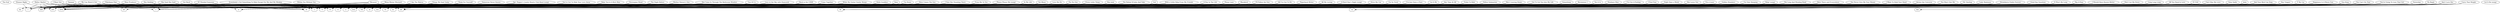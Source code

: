 digraph "S" {
"The End" [category="song" author="Paul McCartney" album="Abbey Road" year=1969]

"Paperback Writer" [category="song" author="Paul McCartney" album="Past Masters Volume 2" year=1966]

"Drive My Car" [category="song" author="Paul McCartney" album="Rubber Soul" year=1965]

"Yes It Is" [category="song" author="John Lennon" album="Past Masters Volume 1" year=1965]

"Yer Blues" [category="song" author="John Lennon" album="White Album Disc 2" year=1968]

"The Night Before" [category="song" author="Paul McCartney" album="Help!" year=1964]

"Love Me Do" [category="song" author="Lennon/McCartney" album="Please Please Me" year=1962]

"I Want To Hold Your Hand" [category="song" author="Lennon/McCartney" album="Past Masters Volume 1" year=1963]

"A Day In The Life" [category="song" author="Lennon/McCartney" album="Sgt. Pepper's Lonely Hearts Club Band" year=1967]

"Baby You're A Rich Man" [category="song" author="Lennon/McCartney" album="Magical Mystery Tour" year=1967]

"Mother Nature's Son" [category="song" author="Paul McCartney" album="White Album Disc 2" year=1968]

"Polythene Pam" [category="song" author="John Lennon" album="Abbey Road" year=1967]

"She Came In Through The Bathroom Window" [category="song" author="Paul McCartney" album="Abbey Road" year=1967]

"For No One" [category="song" author="Paul McCartney" album="Revolver" year=1966]

"I'm Only Sleeping" [category="song" author="John Lennon" album="Revolver" year=1966]

"Girl" [category="song" author="John Lennon" album="Rubber Soul" year=1965]

"We Can Work It Out" [category="song" author="Paul McCartney" album="Past Masters Volume 2" year=1965]

"Something" [category="song" author="George Harrison" album="Abbey Road" year=1969]

"Let It Be (song)" [category="song" author="Paul McCartney" album="Let It Be" year=1970]

"She Said She Said" [category="song" author="John Lennon" album="Revolver" year=1966]

"Strawberry Fields Forever" [category="song" author="John Lennon" album="Magical Mystery Tour" year=1966]

"Lucy in the Sky with Diamonds" [category="song" author="John Lennon" album="Sgt. Pepper's Lonely Hearts Club Band" year=1967]

"I Feel Fine" [category="song" author="John Lennon" album="Past Masters Volume 1" year=1964]

"Revolution 1" [category="song" author="John Lennon" album="White Album Disc 2" year=1968]

"Think For Yourself" [category="song" author="John Lennon" album="Rubber Soul" year=1965]

"Norwegian Wood" [category="song" author="John Lennon" album="Rubber Soul" year=1965]

"I've Just Seen a Face" [category="song" author="Paul McCartney" album="Help!" year=1965]

"Nowhere Man" [category="song" author="John Lennon" album="Rubber Soul" year=1965]

"You Won't See Me" [category="song" author="Paul McCartney" album="Rubber Soul" year=1965]

"Hey Jude" [category="song" author="Paul McCartney" album="Past Masters Volume 2" year=1965]

"She's Leaving Home" [category="song" author="Paul McCartney" album="Sgt. Pepper's Lonely Hearts Club Band" year=1967]

"While My Guitar Gently Weeps" [category="song" author="George Harrison" album="White Album Disc 1" year=1968]

"I Am The Walrus" [category="song" author="John Lennon" album="Magical Mystery Tour" year=1967]

"In My Life" [category="song" author="John Lennon" album="Rubber Soul" year=1965]

"Everybody's Got Something To Hide Except For Me And My Monkey" [category="song" author="John Lennon" album="White Album Disc 2" year=1968]

"Because" [category="song" author="John Lennon" album="Abbey Road" year=1969]

"You've Got To Hide Your Love Away" [category="song" author="John Lennon" album="Help!" year=1965]

"You're Going To Lose That Girl" [category="song" author="John Lennon" album="Help!" year=1965]

"You Never Give Me Your Money" [category="song" author="Paul McCartney" album="Abbey Road" year=1967]

"You Can't Do That" [category="song" author="John Lennon" album="A Hard Day's Night" year=1963]

"Yesterday" [category="song" author="Paul McCartney" album="Help!" year=1965]

"Yellow Submarine" [category="song" author="Paul McCartney" album="Revolver" year=1966]

"Within You Without You" [category="song" author="George Harrison" album="Sgt. Pepper's Lonely Hearts Club Band" year=2012]

"With a Little Help From My Friends" [category="song" author="Paul McCartney" album="Sgt. Pepper's Lonely Hearts Club Band" year=1967]

"Two Of Us" [category="song" author="Paul McCartney" album="Let It Be" year=1969]

"Tomorrow Never Knows" [category="song" author="John Lennon" album="Revolver" year=1966]

"Ticket To Ride" [category="song" author="John Lennon" album="Help!" year=1965]

"Things We Said Today" [category="song" author="Paul McCartney" album="A Hard Day's Night" year=1964]

"The Long And Winding Road" [category="song" author="Paul McCartney" album="Let It Be" year=1969]

"The Ballad Of John And Yoko" [category="song" author="John Lennon" album="Past Masters Volume 2" year=1969]

"Taxman" [category="song" author="George Harrison" album="Revolver" year=1965]

"Sun King" [category="song" author="John Lennon" album="Abbey Road" year=1969]

"She Loves You" [category="song" author="Paul McCartney" album="Past Masters Volume 1" year=1963]

"Sexy Sadie" [category="song" author="John Lennon" album="White Album Disc 2" year=1968]

"Rain" [category="song" author="John Lennon" album="Past Masters Volume 2" year=1966]

"Please Please Me (song)" [category="song" author="Paul McCartney" album="Please Please Me" year=1962]

"Oh! Darling" [category="song" author="Paul McCartney" album="Abbey Road" year=1969]

"No Reply" [category="song" author="John Lennon" album="Beatles For Sale" year=1964]

"Mean Mister Mustard" [category="song" author="John Lennon" album="Abbey Road" year=1969]

"Hello Goodbye" [category="song" author="Paul McCartney" album="Magical Mystery Tour" year=1967]

"Long Long Long" [category="song" author="George Harrison" album="White Album Disc 2" year=1968]

"Lady Madonna" [category="song" author="Paul McCartney" album="Past Masters Volume 2" year=1967]

"Julia" [category="song" author="John Lennon" album="White Album Disc 1" year=1968]

"It Won't Be Long" [category="song" author="John Lennon" album="With The Beatles" year=1963]

"If I Needed Someone" [category="song" author="George Harrison" album="Rubber Soul" year=1965]

"I'm So Tired" [category="song" author="John Lennon" album="White Album Disc 1" year=1967]

"I've Got A Feeling" [category="song" author="John Lennon" album="Let It Be" year=1970]

"I'm Down" [category="song" author="Paul McCartney" album="Past Masters Volume 1" year=1965]

"Helter Skelter" [category="song" author="John Lennon" album="White Album Disc 2" year=1968]

"Golden Slumbers" [category="song" author="Paul McCartney" album="Abbey Road" year=1969]

"Don't Let Me Down" [category="song" author="John Lennon" album="Let It Be" year=1968]

"Dig A Pony" [category="song" author="John Lennon" album="Let It Be" year=1968]

"Dear Prudence" [category="song" author="John Lennon" album="White Album Disc 1" year=1968]

"Come Together" [category="song" author="John Lennon" album="Abbey Road" year=1968]

"Carry That Weight" [category="song" author="Paul McCartney" album="Abbey Road" year=1969]

"Back in the USSR" [category="song" author="Paul McCartney" album="White Album Disc 1" year=1968]

"And I Love Her" [category="song" author="Paul McCartney" album="A Hard Day's Night" year=1964]

"All You Need Is Love" [category="song" author="John Lennon" album="Magical Mystery Tour" year=1967]

"Across the Universe" [category="song" author="John Lennon" album="Let It Be" year=1968]

"If I Fell" [category="song" author="John Lennon" album="A Hard Day's Night" year=1964]

"I Saw Her Standing There" [category="song" author="Paul McCartney" album="Please Please Me" year=1963]

"I Should Have Known Better" [category="song" author="John Lennon" album="A Hard Day's Night" year=1964]

"I Want You" [category="song" author="John Lennon" album="Abbey Road" year=1969]

"I'll Follow the Sun" [category="song" author="Paul McCartney" album="Beatles For Sale" year=1964]

"I'm a Loser" [category="song" author="John Lennon" album="Beatles For Sale" year=1964]

"Hey Bulldog" [category="song" author="John Lennon" album="Yellow Submarine" year=1969]

"Here Comes The Sun" [category="song" author="George Harrison" album="Abbey Road" year=1969]

"Here There and Everywhere" [category="song" author="Paul McCartney" album="Revolver" year=1966]

"Good Day Sunshine" [category="song" author="Paul McCartney" album="Revolver" year=1966]

"Got To Get You Into My Life" [category="song" author="Paul McCartney" album="Revolver" year=1966]

"Get Back" [category="song" author="Paul McCartney" album="Let It Be" year=1969]

"From Me To You" [category="song" author="John Lennon" album="Past Masters Volume 1" year=1963]

"Eight Days a Week" [category="song" author="John Lennon" album="Beatles For Sale" year=1964]

"Help! (song)" [category="song" author="John Lennon" album="Help!" year=1965]

"Eleanor Rigby" [category="song" author="Paul McCartney" album="Revolver" year=1966]

"Can't Buy Me Love" [category="song" author="Paul McCartney" album="A Hard Day's Night" year=1964]

"Blackbird" [category="song" author="Paul McCartney" album="White Album Disc 1" year=1968]

"And Your Bird Can Sing" [category="song" author="John Lennon" album="Revolver" year=1966]

"Any Time At All" [category="song" author="John Lennon" album="A Hard Day's Night" year=1964]

"Every Little Thing" [category="song" author="John Lennon" album="Beatles For Sale" year=1964]

"All My Loving" [category="song" author="Paul McCartney" album="With The Beatles" year=1963]

"Sgt. Pepper's Lonely Hearts Club Band (song)" [category="song" author="Paul McCartney" album="Sgt. Pepper's Lonely Hearts Club Band" year=1967]

"All I've Got To Do" [category="song" author="John Lennon" album="With The Beatles" year=1963]

"Day Tripper" [category="song" author="Lennon/McCartney" album="Past Masters Volume 2" year=1968]

"A Hard Day's Night (song)" [category="song" author="John Lennon" album="A Hard Day's Night" year=1964]

"Penny Lane" [category="song" author="Paul McCartney" album="Magical Mystery Tour" year=1966]

"Happiness Is A Warm Gun" [category="song" author="John Lennon" album="White Album Disc 1" year=1968]
"Paperback Writer" -> "I" [weight=0.796875]
"Paperback Writer" -> "IV" [weight=0.140625]
"Paperback Writer" -> "V" [weight=0.03125]
"Paperback Writer" -> "vi" [weight=0.03125]
"Drive My Car" -> "I" [weight=0.230158730159]
"F My Car" -> "II" [weight=0.0535714285714]
"Drive My Car" -> "IV" [weight=0.331349206349]
"Drive My Car" -> "V" [weight=0.242063492063]
"Drive My Car" -> "vi" [weight=0.142857142857]
"Yes It Is" -> "I" [weight=0.370826010545]
"Yes It Is" -> "II" [weight=0.0210896309315]
"Yes It Is" -> "III" [weight=0.0105448154657]
"Yes It Is" -> "IV" [weight=0.200351493849]
"Yes It Is" -> "V" [weight=0.112478031634]
"Yes It Is" -> "bVII" [weight=0.0421792618629]
"Yes It Is" -> "ii" [weight=0.0632688927944]
"Yes It Is" -> "v" [weight=0.0421792618629]
"Yes It Is" -> "vi" [weight=0.137082601054]
"Yer Blues" -> "I" [weight=0.674446439258]
"Yer Blues" -> "bIII" [weight=0.0718132854578]
"Yer Blues" -> "IV" [weight=0.0359066427289]
"Yer Blues" -> "V" [weight=0.134051466188]
"Yer Blues" -> "ii" [weight=0.0837821663674]
"The Night Before" -> "I" [weight=0.224043715847]
"The Night Before" -> "II" [weight=0.0245901639344]
"The Night Before" -> "bIII" [weight=0.0573770491803]
"The Night Before" -> "IV" [weight=0.234972677596]
"The Night Before" -> "V" [weight=0.153005464481]
"The Night Before" -> "bVII" [weight=0.0874316939891]
"The Night Before" -> "iv" [weight=0.0874316939891]
"The Night Before" -> "v" [weight=0.0218579234973]
"The Night Before" -> "vi" [weight=0.109289617486]
"Love Me Do" -> "I" [weight=0.414944356121]
"Love Me Do" -> "IV" [weight=0.534181240064]
"Love Me Do" -> "V" [weight=0.0508744038156]
"I Want To Hold Your Hand" -> "I" [weight=0.221251819505]
"I Want To Hold Your Hand" -> "III" [weight=0.128093158661]
"I Want To Hold Your Hand" -> "IV" [weight=0.155749636099]
"I Want To Hold Your Hand" -> "V" [weight=0.308588064047]
"I Want To Hold Your Hand" -> "ii" [weight=0.0232896652111]
"I Want To Hold Your Hand" -> "v" [weight=0.0465793304221]
"I Want To Hold Your Hand" -> "vi" [weight=0.116448326055]
"A Day In The Life" -> "I" [weight=0.118476727786]
"A Day In The Life" -> "II" [weight=0.0789844851904]
"A Day In The Life" -> "bIII" [weight=0.0225669957687]
"A Day In The Life" -> "IV" [weight=0.437235543018]
"A Day In The Life" -> "bVI" [weight=0.0267983074753]
"A Day In The Life" -> "VI" [weight=0.0112834978843]
"A Day In The Life" -> "bVII" [weight=0.0902679830748]
"A Day In The Life" -> "iii" [weight=0.0507757404795]
"A Day In The Life" -> "vi" [weight=0.163610719323]
"Baby You're A Rich Man" -> "I" [weight=0.431127012522]
"Baby You're A Rich Man" -> "IV" [weight=0.0214669051878]
"Baby You're A Rich Man" -> "V" [weight=0.533094812165]
"Baby You're A Rich Man" -> "bVII" [weight=0.0143112701252]
"Mother Nature's Son" -> "I" [weight=0.435483870968]
"Mother Nature's Son" -> "IV" [weight=0.209677419355]
"Mother Nature's Son" -> "V" [weight=0.120967741935]
"Mother Nature's Son" -> "i" [weight=0.0483870967742]
"Mother Nature's Son" -> "iv" [weight=0.0241935483871]
"Mother Nature's Son" -> "vi" [weight=0.161290322581]
"Polythene Pam" -> "I" [weight=0.492957746479]
"Polythene Pam" -> "bIII" [weight=0.0516431924883]
"Polythene Pam" -> "IV" [weight=0.159624413146]
"Polythene Pam" -> "V" [weight=0.0516431924883]
"Polythene Pam" -> "bVI" [weight=0.037558685446]
"Polythene Pam" -> "bVII" [weight=0.206572769953]
"She Came In Through The Bathroom Window" -> "I" [weight=0.295302013423]
"She Came In Through The Bathroom Window" -> "bIII" [weight=0.0134228187919]
"She Came In Through The Bathroom Window" -> "IV" [weight=0.342281879195]
"She Came In Through The Bathroom Window" -> "V" [weight=0.120805369128]
"She Came In Through The Bathroom Window" -> "iv" [weight=0.107382550336]
"She Came In Through The Bathroom Window" -> "vi" [weight=0.120805369128]
"For No One" -> "I" [weight=0.301282051282]
"For No One" -> "IV" [weight=0.121794871795]
"For No One" -> "V" [weight=0.0769230769231]
"For No One" -> "bVII" [weight=0.0641025641026]
"For No One" -> "i" [weight=0.307692307692]
"For No One" -> "iii" [weight=0.0641025641026]
"For No One" -> "vi" [weight=0.0641025641026]
"I'm Only Sleeping" -> "I" [weight=0.156666666667]
"I'm Only Sleeping" -> "III" [weight=0.0266666666667]
"I'm Only Sleeping" -> "IV" [weight=0.243333333333]
"I'm Only Sleeping" -> "V" [weight=0.0266666666667]
"I'm Only Sleeping" -> "bVI" [weight=0.0266666666667]
"I'm Only Sleeping" -> "i" [weight=0.0266666666667]
"I'm Only Sleeping" -> "ii" [weight=0.246666666667]
"I'm Only Sleeping" -> "iii" [weight=0.0533333333333]
"I'm Only Sleeping" -> "iv" [weight=0.0266666666667]
"I'm Only Sleeping" -> "vi" [weight=0.16]
"I'm Only Sleeping" -> "bvii" [weight=0.00666666666667]
"Girl" -> "I" [weight=0.0792079207921]
"Girl" -> "bIII" [weight=0.039603960396]
"Girl" -> "V" [weight=0.257425742574]
"Girl" -> "i" [weight=0.316831683168]
"Girl" -> "ii" [weight=0.0792079207921]
"Girl" -> "iii" [weight=0.0792079207921]
"Girl" -> "iv" [weight=0.128712871287]
"Girl" -> "vi" [weight=0.019801980198]
"We Can Work It Out" -> "I" [weight=0.365853658537]
"We Can Work It Out" -> "IV" [weight=0.0650406504065]
"We Can Work It Out" -> "V" [weight=0.138211382114]
"We Can Work It Out" -> "bVI" [weight=0.0650406504065]
"We Can Work It Out" -> "bVII" [weight=0.0650406504065]
"We Can Work It Out" -> "i" [weight=0.30081300813]
"Something" -> "I" [weight=0.291545189504]
"Something" -> "II" [weight=0.104956268222]
"Something" -> "bIII" [weight=0.0583090379009]
"Something" -> "IV" [weight=0.163265306122]
"Something" -> "V" [weight=0.109329446064]
"Something" -> "VI" [weight=0.0932944606414]
"Something" -> "bVII" [weight=0.0233236151603]
"Something" -> "iii" [weight=0.0233236151603]
"Something" -> "vi" [weight=0.132653061224]
"Let It Be" -> "I" [weight=0.371428571429]
"Let It Be" -> "IV" [weight=0.24]
"Let It Be" -> "V" [weight=0.285714285714]
"Let It Be" -> "vi" [weight=0.102857142857]
"She Said She Said" -> "I" [weight=0.453237410072]
"She Said She Said" -> "IV" [weight=0.338129496403]
"She Said She Said" -> "bVII" [weight=0.187050359712]
"She Said She Said" -> "v" [weight=0.0215827338129]
"Strawberry Fields Forever" -> "I" [weight=0.433510638298]
"Strawberry Fields Forever" -> "IV" [weight=0.147606382979]
"Strawberry Fields Forever" -> "V" [weight=0.136968085106]
"Strawberry Fields Forever" -> "VI" [weight=0.110372340426]
"Strawberry Fields Forever" -> "iii" [weight=0.0212765957447]
"Strawberry Fields Forever" -> "v" [weight=0.0864361702128]
"Strawberry Fields Forever" -> "vi" [weight=0.063829787234]
"Lucy in the Sky with Diamonds" -> "I" [weight=0.491228070175]
"Lucy in the Sky with Diamonds" -> "II" [weight=0.0584795321637]
"Lucy in the Sky with Diamonds" -> "IV" [weight=0.122807017544]
"Lucy in the Sky with Diamonds" -> "V" [weight=0.222222222222]
"Lucy in the Sky with Diamonds" -> "bVI" [weight=0.0526315789474]
"Lucy in the Sky with Diamonds" -> "iv" [weight=0.0526315789474]
"I Feel Fine" -> "I" [weight=0.552083333333]
"I Feel Fine" -> "IV" [weight=0.135416666667]
"I Feel Fine" -> "V" [weight=0.260416666667]
"I Feel Fine" -> "iii" [weight=0.0520833333333]
"Revolution 1" -> "I" [weight=0.395222584148]
"Revolution 1" -> "IV" [weight=0.338762214984]
"Revolution 1" -> "V" [weight=0.181324647123]
"Revolution 1" -> "VI" [weight=0.0293159609121]
"Revolution 1" -> "bVII" [weight=0.00325732899023]
"Revolution 1" -> "ii" [weight=0.0521172638437]
"Think For Yourself" -> "I" [weight=0.390410958904]
"Think For Yourself" -> "bIII" [weight=0.0821917808219]
"Think For Yourself" -> "IV" [weight=0.198630136986]
"Think For Yourself" -> "V" [weight=0.0684931506849]
"Think For Yourself" -> "bVI" [weight=0.0547945205479]
"Think For Yourself" -> "ii" [weight=0.123287671233]
"Think For Yourself" -> "v" [weight=0.0821917808219]
"Norwegian Wood" -> "I" [weight=0.545801526718]
"Norwegian Wood" -> "IV" [weight=0.125954198473]
"Norwegian Wood" -> "V" [weight=0.0458015267176]
"Norwegian Wood" -> "bVII" [weight=0.0534351145038]
"Norwegian Wood" -> "i" [weight=0.18320610687]
"Norwegian Wood" -> "ii" [weight=0.0458015267176]
"I've Just Seen a Face" -> "I" [weight=0.308016877637]
"I've Just Seen a Face" -> "IV" [weight=0.329113924051]
"I've Just Seen a Face" -> "V" [weight=0.189873417722]
"I've Just Seen a Face" -> "vi" [weight=0.172995780591]
"Nowhere Man" -> "I" [weight=0.32]
"Nowhere Man" -> "IV" [weight=0.186666666667]
"Nowhere Man" -> "V" [weight=0.106666666667]
"Nowhere Man" -> "ii" [weight=0.173333333333]
"Nowhere Man" -> "iii" [weight=0.12]
"Nowhere Man" -> "iv" [weight=0.0933333333333]
"You Won't See Me" -> "I" [weight=0.52125]
"You Won't See Me" -> "II" [weight=0.175]
"You Won't See Me" -> "IV" [weight=0.18375]
"You Won't See Me" -> "V" [weight=0.02]
"You Won't See Me" -> "ii" [weight=0.02]
"You Won't See Me" -> "iv" [weight=0.06]
"You Won't See Me" -> "vii" [weight=0.02]
"Hey Jude" -> "I" [weight=0.479204339964]
"Hey Jude" -> "IV" [weight=0.195298372514]
"Hey Jude" -> "V" [weight=0.159132007233]
"Hey Jude" -> "bVII" [weight=0.137432188065]
"Hey Jude" -> "ii" [weight=0.0289330922242]
"She's Leaving Home" -> "I" [weight=0.224532224532]
"She's Leaving Home" -> "II" [weight=0.133056133056]
"She's Leaving Home" -> "IV" [weight=0.00831600831601]
"She's Leaving Home" -> "V" [weight=0.343035343035]
"She's Leaving Home" -> "ii" [weight=0.0831600831601]
"She's Leaving Home" -> "v" [weight=0.0665280665281]
"She's Leaving Home" -> "vi" [weight=0.141372141372]
"While My Guitar Gently Weeps" -> "I" [weight=0.053050397878]
"While My Guitar Gently Weeps" -> "bIII" [weight=0.0318302387268]
"While My Guitar Gently Weeps" -> "IV" [weight=0.0424403183024]
"While My Guitar Gently Weeps" -> "V" [weight=0.164456233422]
"While My Guitar Gently Weeps" -> "bVI" [weight=0.0424403183024]
"While My Guitar Gently Weeps" -> "bVII" [weight=0.0755968169761]
"While My Guitar Gently Weeps" -> "i" [weight=0.377984084881]
"While My Guitar Gently Weeps" -> "ii" [weight=0.0848806366047]
"While My Guitar Gently Weeps" -> "iii" [weight=0.0848806366048]
"While My Guitar Gently Weeps" -> "vi" [weight=0.0424403183024]
"I Am The Walrus" -> "I" [weight=0.250909090909]
"I Am The Walrus" -> "II" [weight=0.156363636364]
"I Am The Walrus" -> "bIII" [weight=0.12]
"I Am The Walrus" -> "IV" [weight=0.22]
"I Am The Walrus" -> "V" [weight=0.123636363636]
"I Am The Walrus" -> "bVI" [weight=0.0818181818182]
"I Am The Walrus" -> "bVII" [weight=0.0472727272727]
"In My Life" -> "I" [weight=0.390057361377]
"In My Life" -> "II" [weight=0.0516252390057]
"In My Life" -> "IV" [weight=0.0975143403442]
"In My Life" -> "V" [weight=0.154875717017]
"In My Life" -> "bVII" [weight=0.0458891013384]
"In My Life" -> "iv" [weight=0.122370936902]
"In My Life" -> "vi" [weight=0.137667304015]
"Everybody's Got Something To Hide Except For Me And My Monkey" -> "I" [weight=0.547038327526]
"Everybody's Got Something To Hide Except For Me And My Monkey" -> "bIII" [weight=0.0156794425087]
"Everybody's Got Something To Hide Except For Me And My Monkey" -> "IV" [weight=0.200348432056]
"Everybody's Got Something To Hide Except For Me And My Monkey" -> "V" [weight=0.0836236933798]
"Everybody's Got Something To Hide Except For Me And My Monkey" -> "bVII" [weight=0.15331010453]
"Because" -> "bII" [weight=0.0822622107969]
"Because" -> "IV" [weight=0.0565552699229]
"Because" -> "V" [weight=0.131105398458]
"Because" -> "bVI" [weight=0.254498714653]
"Because" -> "i" [weight=0.300771208226]
"Because" -> "bii" [weight=0.0925449871465]
"Because" -> "ii" [weight=0.0822622107969]
"You've Got To Hide Your Love Away" -> "I" [weight=0.210772833724]
"You've Got To Hide Your Love Away" -> "IV" [weight=0.311475409836]
"You've Got To Hide Your Love Away" -> "V" [weight=0.32318501171]
"You've Got To Hide Your Love Away" -> "bVII" [weight=0.154566744731]
"You're Going To Lose That Girl" -> "I" [weight=0.267135325132]
"You're Going To Lose That Girl" -> "III" [weight=0.0105448154657]
"You're Going To Lose That Girl" -> "IV" [weight=0.0632688927944]
"You're Going To Lose That Girl" -> "V" [weight=0.214411247803]
"You're Going To Lose That Girl" -> "bVII" [weight=0.0351493848858]
"You're Going To Lose That Girl" -> "ii" [weight=0.168717047452]
"You're Going To Lose That Girl" -> "iii" [weight=0.115992970123]
"You're Going To Lose That Girl" -> "vi" [weight=0.0966608084359]
"You're Going To Lose That Girl" -> "vii" [weight=0.0281195079086]
"You Never Give Me Your Money" -> "I" [weight=0.312012480499]
"You Never Give Me Your Money" -> "II" [weight=0.02496099844]
"You Never Give Me Your Money" -> "bIII" [weight=0.0187207488299]
"You Never Give Me Your Money" -> "III" [weight=0.0468018720749]
"You Never Give Me Your Money" -> "IV" [weight=0.110764430577]
"You Never Give Me Your Money" -> "bV" [weight=0.00936037441495]
"You Never Give Me Your Money" -> "V" [weight=0.11232449298]
"You Never Give Me Your Money" -> "bVI" [weight=0.0015600624025]
"You Never Give Me Your Money" -> "VI" [weight=0.157566302652]
"You Never Give Me Your Money" -> "bVII" [weight=0.0748829953198]
"You Never Give Me Your Money" -> "VII" [weight=0.01872074883]
"You Never Give Me Your Money" -> "ii" [weight=0.0249609984399]
"You Never Give Me Your Money" -> "vi" [weight=0.0748829953198]
"You Never Give Me Your Money" -> "vii" [weight=0.01248049922]
"You Can't Do That" -> "I" [weight=0.511904761905]
"You Can't Do That" -> "III" [weight=0.0595238095238]
"You Can't Do That" -> "IV" [weight=0.172619047619]
"You Can't Do That" -> "V" [weight=0.113095238095]
"You Can't Do That" -> "ii" [weight=0.0386904761905]
"You Can't Do That" -> "iii" [weight=0.0119047619048]
"You Can't Do That" -> "vi" [weight=0.0922619047619]
"Yesterday" -> "I" [weight=0.365482233503]
"Yesterday" -> "II" [weight=0.0609137055838]
"Yesterday" -> "III" [weight=0.121827411168]
"Yesterday" -> "IV" [weight=0.126903553299]
"Yesterday" -> "V" [weight=0.10152284264]
"Yesterday" -> "ii" [weight=0.0406091370558]
"Yesterday" -> "vi" [weight=0.142131979695]
"Yesterday" -> "vii" [weight=0.0406091370558]
"Yellow Submarine" -> "I" [weight=0.3]
"Yellow Submarine" -> "IV" [weight=0.1]
"Yellow Submarine" -> "V" [weight=0.3875]
"Yellow Submarine" -> "ii" [weight=0.2125]
"Within You Without You" -> "IV" [weight=1.0]
"With a Little Help From My Friends" -> "I" [weight=0.365155131265]
"With a Little Help From My Friends" -> "II" [weight=0.0429594272076]
"With a Little Help From My Friends" -> "IV" [weight=0.114558472554]
"With a Little Help From My Friends" -> "V" [weight=0.114558472554]
"With a Little Help From My Friends" -> "bVI" [weight=0.0381861575179]
"With a Little Help From My Friends" -> "bVII" [weight=0.114558472554]
"With a Little Help From My Friends" -> "ii" [weight=0.17183770883]
"With a Little Help From My Friends" -> "vi" [weight=0.0381861575179]
"Two Of Us" -> "I" [weight=0.604060913706]
"Two Of Us" -> "bIII" [weight=0.0203045685279]
"Two Of Us" -> "IV" [weight=0.0406091370558]
"Two Of Us" -> "V" [weight=0.131979695431]
"Two Of Us" -> "i" [weight=0.0203045685279]
"Two Of Us" -> "ii" [weight=0.121827411168]
"Two Of Us" -> "iii" [weight=0.0406091370558]
"Two Of Us" -> "v" [weight=0.0203045685279]
"Tomorrow Never Knows" -> "I" [weight=0.703264094956]
"Tomorrow Never Knows" -> "v" [weight=0.296735905044]
"Ticket To Ride" -> "I" [weight=0.605734767025]
"Ticket To Ride" -> "IV" [weight=0.182795698925]
"Ticket To Ride" -> "V" [weight=0.154121863799]
"Ticket To Ride" -> "ii" [weight=0.0573476702509]
"Things We Said Today" -> "I" [weight=0.0473372781065]
"Things We Said Today" -> "bII" [weight=0.0473372781065]
"Things We Said Today" -> "II" [weight=0.0473372781065]
"Things We Said Today" -> "bIII" [weight=0.094674556213]
"Things We Said Today" -> "IV" [weight=0.0473372781065]
"Things We Said Today" -> "V" [weight=0.0473372781065]
"Things We Said Today" -> "bVI" [weight=0.0473372781065]
"Things We Said Today" -> "i" [weight=0.479289940828]
"Things We Said Today" -> "v" [weight=0.14201183432]
"The Long And Winding Road" -> "I" [weight=0.188764044944]
"The Long And Winding Road" -> "IV" [weight=0.325842696629]
"The Long And Winding Road" -> "V" [weight=0.0808988764045]
"The Long And Winding Road" -> "bVII" [weight=0.0719101123596]
"The Long And Winding Road" -> "ii" [weight=0.0808988764045]
"The Long And Winding Road" -> "iii" [weight=0.0359550561798]
"The Long And Winding Road" -> "vi" [weight=0.215730337079]
"The Ballad Of John And Yoko" -> "I" [weight=0.659453302961]
"The Ballad Of John And Yoko" -> "IV" [weight=0.186788154897]
"The Ballad Of John And Yoko" -> "V" [weight=0.153758542141]
"Taxman" -> "I" [weight=0.682926829268]
"Taxman" -> "bIII" [weight=0.0229555236729]
"Taxman" -> "IV" [weight=0.0573888091822]
"Taxman" -> "bVII" [weight=0.236728837877]
"Sun King" -> "I" [weight=0.162601626016]
"Sun King" -> "II" [weight=0.0650406504066]
"Sun King" -> "III" [weight=0.154471544716]
"Sun King" -> "IV" [weight=0.162601626016]
"Sun King" -> "VI" [weight=0.0650406504066]
"Sun King" -> "ii" [weight=0.195121951218]
"Sun King" -> "iii" [weight=0.0975609756099]
"Sun King" -> "v" [weight=0.0975609756099]
"She Loves You" -> "I" [weight=0.239669421488]
"She Loves You" -> "II" [weight=0.0330578512397]
"She Loves You" -> "IV" [weight=0.0264462809917]
"She Loves You" -> "V" [weight=0.219834710744]
"She Loves You" -> "iii" [weight=0.0793388429752]
"She Loves You" -> "iv" [weight=0.115702479339]
"She Loves You" -> "vi" [weight=0.285950413223]
"Sexy Sadie" -> "I" [weight=0.223684210526]
"Sexy Sadie" -> "bII" [weight=0.0175438596491]
"Sexy Sadie" -> "II" [weight=0.0175438596491]
"Sexy Sadie" -> "IV" [weight=0.149122807018]
"Sexy Sadie" -> "V" [weight=0.179824561404]
"Sexy Sadie" -> "bVII" [weight=0.0614035087719]
"Sexy Sadie" -> "VII" [weight=0.175438596491]
"Sexy Sadie" -> "ii" [weight=0.0350877192982]
"Sexy Sadie" -> "iii" [weight=0.140350877193]
"Rain" -> "I" [weight=0.708154506438]
"Rain" -> "IV" [weight=0.223175965665]
"Rain" -> "V" [weight=0.068669527897]
"Please Please Me (song)" -> "I" [weight=0.527927927928]
"Please Please Me (song)" -> "bIII" [weight=0.0288288288288]
"Please Please Me (song)" -> "IV" [weight=0.228828828829]
"Please Please Me (song)" -> "V" [weight=0.10990990991]
"Please Please Me (song)" -> "bVI" [weight=0.00720720720721]
"Please Please Me (song)" -> "ii" [weight=0.0486486486486]
"Please Please Me (song)" -> "vi" [weight=0.0486486486486]
"Oh! Darling" -> "I" [weight=0.342767295597]
"Oh! Darling" -> "II" [weight=0.0786163522013]
"Oh! Darling" -> "IV" [weight=0.194968553459]
"Oh! Darling" -> "V" [weight=0.168238993711]
"Oh! Darling" -> "bVI" [weight=0.0408805031447]
"Oh! Darling" -> "ii" [weight=0.0801886792453]
"Oh! Darling" -> "bvi" [weight=0.0188679245283]
"Oh! Darling" -> "vi" [weight=0.0754716981132]
"No Reply" -> "I" [weight=0.35838150289]
"No Reply" -> "III" [weight=0.0231213872832]
"No Reply" -> "IV" [weight=0.182080924855]
"No Reply" -> "V" [weight=0.130057803468]
"No Reply" -> "VI" [weight=0.0520231213873]
"No Reply" -> "ii" [weight=0.0823699421965]
"No Reply" -> "iii" [weight=0.125722543353]
"No Reply" -> "vi" [weight=0.0462427745665]
"Mean Mister Mustard" -> "I" [weight=0.367924528302]
"Mean Mister Mustard" -> "V" [weight=0.415094339623]
"Mean Mister Mustard" -> "bVI" [weight=0.0660377358491]
"Mean Mister Mustard" -> "bVII" [weight=0.150943396226]
"Hello Goodbye" -> "I" [weight=0.364306784661]
"Hello Goodbye" -> "IV" [weight=0.12389380531]
"Hello Goodbye" -> "V" [weight=0.193215339233]
"Hello Goodbye" -> "bVI" [weight=0.0781710914454]
"Hello Goodbye" -> "vi" [weight=0.240412979351]
"Long Long Long" -> "I" [weight=0.322899505766]
"Long Long Long" -> "IV" [weight=0.0601317957166]
"Long Long Long" -> "V" [weight=0.306425041186]
"Long Long Long" -> "ii" [weight=0.280889621087]
"Long Long Long" -> "iii" [weight=0.0296540362438]
"Lady Madonna" -> "I" [weight=0.352112676056]
"Lady Madonna" -> "III" [weight=0.056338028169]
"Lady Madonna" -> "IV" [weight=0.211267605634]
"Lady Madonna" -> "V" [weight=0.112676056338]
"Lady Madonna" -> "bVI" [weight=0.0352112676056]
"Lady Madonna" -> "bVII" [weight=0.0352112676056]
"Lady Madonna" -> "ii" [weight=0.112676056338]
"Lady Madonna" -> "vi" [weight=0.056338028169]
"Lady Madonna" -> "vii" [weight=0.0281690140845]
"Julia" -> "I" [weight=0.264631043257]
"Julia" -> "IV" [weight=0.0508905852417]
"Julia" -> "V" [weight=0.0916030534351]
"Julia" -> "VI" [weight=0.101781170483]
"Julia" -> "iii" [weight=0.152671755725]
"Julia" -> "v" [weight=0.101781170483]
"Julia" -> "vi" [weight=0.216284987277]
"Julia" -> "vii" [weight=0.0203562340967]
"It Won't Be Long" -> "I" [weight=0.37012987013]
"It Won't Be Long" -> "bII" [weight=0.00324675324675]
"It Won't Be Long" -> "II" [weight=0.0422077922079]
"It Won't Be Long" -> "bIII" [weight=0.00324675324675]
"It Won't Be Long" -> "IV" [weight=0.0616883116883]
"It Won't Be Long" -> "V" [weight=0.0616883116883]
"It Won't Be Long" -> "bVI" [weight=0.0779220779221]
"It Won't Be Long" -> "VI" [weight=0.025974025974]
"It Won't Be Long" -> "VII" [weight=0.0324675324675]
"It Won't Be Long" -> "bv" [weight=0.0194805194805]
"It Won't Be Long" -> "v" [weight=0.0292207792208]
"It Won't Be Long" -> "vi" [weight=0.272727272727]
"If I Needed Someone" -> "I" [weight=0.496350364964]
"If I Needed Someone" -> "IV" [weight=0.029197080292]
"If I Needed Someone" -> "V" [weight=0.138686131387]
"If I Needed Someone" -> "i" [weight=0.0583941605839]
"If I Needed Someone" -> "iv" [weight=0.0583941605839]
"If I Needed Someone" -> "v" [weight=0.21897810219]
"I'm So Tired" -> "I" [weight=0.243654822335]
"I'm So Tired" -> "IV" [weight=0.203045685279]
"I'm So Tired" -> "V" [weight=0.228426395939]
"I'm So Tired" -> "VII" [weight=0.0761421319797]
"I'm So Tired" -> "iv" [weight=0.126903553299]
"I'm So Tired" -> "vi" [weight=0.121827411168]
"I've Got A Feeling" -> "I" [weight=0.426850258176]
"I've Got A Feeling" -> "IV" [weight=0.469879518072]
"I've Got A Feeling" -> "V" [weight=0.0240963855421]
"I've Got A Feeling" -> "VI" [weight=0.013769363167]
"I've Got A Feeling" -> "bVII" [weight=0.0516351118762]
"I've Got A Feeling" -> "VII" [weight=0.013769363167]
"I'm Down" -> "I" [weight=0.557553956835]
"I'm Down" -> "IV" [weight=0.388489208633]
"I'm Down" -> "V" [weight=0.0539568345324]
"Helter Skelter" -> "I" [weight=0.485148514851]
"Helter Skelter" -> "bIII" [weight=0.0940594059406]
"Helter Skelter" -> "IV" [weight=0.19801980198]
"Helter Skelter" -> "bVI" [weight=0.039603960396]
"Helter Skelter" -> "i" [weight=0.183168316832]
"Golden Slumbers" -> "I" [weight=0.277372262774]
"Golden Slumbers" -> "IV" [weight=0.0583941605839]
"Golden Slumbers" -> "V" [weight=0.237226277372]
"Golden Slumbers" -> "ii" [weight=0.116788321168]
"Golden Slumbers" -> "vi" [weight=0.310218978102]
"Don't Let Me Down" -> "I" [weight=0.467625899281]
"Don't Let Me Down" -> "V" [weight=0.0791366906474]
"Don't Let Me Down" -> "ii" [weight=0.453237410072]
"Dig A Pony" -> "I" [weight=0.0609137055838]
"Dig A Pony" -> "II" [weight=0.0913705583757]
"Dig A Pony" -> "IV" [weight=0.205583756345]
"Dig A Pony" -> "V" [weight=0.421319796954]
"Dig A Pony" -> "iii" [weight=0.11421319797]
"Dig A Pony" -> "vi" [weight=0.106598984772]
"Dear Prudence" -> "I" [weight=0.805907172996]
"Dear Prudence" -> "bIII" [weight=0.0056258790436]
"Dear Prudence" -> "IV" [weight=0.0759493670886]
"Dear Prudence" -> "bV" [weight=0.0056258790436]
"Dear Prudence" -> "V" [weight=0.028129395218]
"Dear Prudence" -> "bVII" [weight=0.0787623066104]
"Come Together" -> "IV" [weight=0.215384615385]
"Come Together" -> "V" [weight=0.123076923077]
"Come Together" -> "i" [weight=0.584615384615]
"Come Together" -> "vi" [weight=0.0769230769231]
"Carry That Weight" -> "I" [weight=0.336569579288]
"Carry That Weight" -> "III" [weight=0.0291262135922]
"Carry That Weight" -> "IV" [weight=0.0517799352751]
"Carry That Weight" -> "V" [weight=0.323624595469]
"Carry That Weight" -> "VI" [weight=0.0776699029126]
"Carry That Weight" -> "ii" [weight=0.0517799352751]
"Carry That Weight" -> "vi" [weight=0.10355987055]
"Carry That Weight" -> "vii" [weight=0.0258899676375]
"Back in the USSR" -> "I" [weight=0.332882273342]
"Back in the USSR" -> "II" [weight=0.0405953991881]
"Back in the USSR" -> "bIII" [weight=0.146143437077]
"Back in the USSR" -> "IV" [weight=0.377537212449]
"Back in the USSR" -> "V" [weight=0.0811907983762]
"Back in the USSR" -> "i" [weight=0.0108254397835]
"Back in the USSR" -> "vi" [weight=0.0108254397835]
"And I Love Her" -> "I" [weight=0.109442060086]
"And I Love Her" -> "bII" [weight=0.0472103004292]
"And I Love Her" -> "IV" [weight=0.068669527897]
"And I Love Her" -> "V" [weight=0.145922746781]
"And I Love Her" -> "ii" [weight=0.24678111588]
"And I Love Her" -> "biii" [weight=0.0815450643777]
"And I Love Her" -> "iii" [weight=0.0429184549356]
"And I Love Her" -> "vi" [weight=0.257510729614]
"All You Need Is Love" -> "I" [weight=0.252559726963]
"All You Need Is Love" -> "II" [weight=0.0546075085325]
"All You Need Is Love" -> "III" [weight=0.0273037542663]
"All You Need Is Love" -> "IV" [weight=0.0341296928326]
"All You Need Is Love" -> "V" [weight=0.474402730375]
"All You Need Is Love" -> "vi" [weight=0.156996587031]
"Across the Universe" -> "I" [weight=0.3515625]
"Across the Universe" -> "IV" [weight=0.09375]
"Across the Universe" -> "V" [weight=0.3046875]
"Across the Universe" -> "ii" [weight=0.0781249999999]
"Across the Universe" -> "iii" [weight=0.09375]
"Across the Universe" -> "iv" [weight=0.03125]
"Across the Universe" -> "vi" [weight=0.046875]
"If I Fell" -> "I" [weight=0.282094594595]
"If I Fell" -> "bII" [weight=0.0287162162162]
"If I Fell" -> "IV" [weight=0.0337837837838]
"If I Fell" -> "V" [weight=0.182432432432]
"If I Fell" -> "ii" [weight=0.222972972973]
"If I Fell" -> "iii" [weight=0.135135135135]
"If I Fell" -> "iv" [weight=0.0945945945946]
"If I Fell" -> "vi" [weight=0.0202702702703]
"I Saw Her Standing There" -> "I" [weight=0.585760517799]
"I Saw Her Standing There" -> "IV" [weight=0.245954692557]
"I Saw Her Standing There" -> "V" [weight=0.168284789644]
"I Should Have Known Better" -> "I" [weight=0.402560455192]
"I Should Have Known Better" -> "III" [weight=0.0455192034139]
"I Should Have Known Better" -> "IV" [weight=0.153627311522]
"I Should Have Known Better" -> "V" [weight=0.267425320057]
"I Should Have Known Better" -> "vi" [weight=0.130867709815]
"I Want You" -> "II" [weight=0.212435233161]
"I Want You" -> "bIII" [weight=0.0103626943005]
"I Want You" -> "IV" [weight=0.0103626943005]
"I Want You" -> "V" [weight=0.0777202072539]
"I Want You" -> "bVI" [weight=0.098445595855]
"I Want You" -> "bVII" [weight=0.0103626943005]
"I Want You" -> "i" [weight=0.165803108808]
"I Want You" -> "v" [weight=0.414507772021]
"I'll Follow the Sun" -> "I" [weight=0.46017699115]
"I'll Follow the Sun" -> "II" [weight=0.12389380531]
"I'll Follow the Sun" -> "IV" [weight=0.0973451327434]
"I'll Follow the Sun" -> "V" [weight=0.106194690265]
"I'll Follow the Sun" -> "ii" [weight=0.115044247788]
"I'll Follow the Sun" -> "iv" [weight=0.0973451327434]
"I'm a Loser" -> "I" [weight=0.273858921162]
"I'm a Loser" -> "V" [weight=0.325726141079]
"I'm a Loser" -> "bVII" [weight=0.132780082988]
"I'm a Loser" -> "ii" [weight=0.199170124481]
"I'm a Loser" -> "vi" [weight=0.0684647302905]
"Hey Bulldog" -> "I" [weight=0.436363636364]
"Hey Bulldog" -> "IV" [weight=0.0623376623377]
"Hey Bulldog" -> "bVII" [weight=0.0623376623377]
"Hey Bulldog" -> "v" [weight=0.438961038961]
"Here Comes The Sun" -> "I" [weight=0.438964241677]
"Here Comes The Sun" -> "II" [weight=0.0863131935882]
"Here Comes The Sun" -> "bIII" [weight=0.0258939580764]
"Here Comes The Sun" -> "IV" [weight=0.187422934649]
"Here Comes The Sun" -> "V" [weight=0.220715166461]
"Here Comes The Sun" -> "bVII" [weight=0.0184956843403]
"Here Comes The Sun" -> "ii" [weight=0.0221948212084]
"Here There and Everywhere" -> "I" [weight=0.0952380952381]
"Here There and Everywhere" -> "bIII" [weight=0.034632034632]
"Here There and Everywhere" -> "III" [weight=0.0865800865801]
"Here There and Everywhere" -> "IV" [weight=0.0865800865801]
"Here There and Everywhere" -> "V" [weight=0.0822510822511]
"Here There and Everywhere" -> "i" [weight=0.0606060606061]
"Here There and Everywhere" -> "ii" [weight=0.320346320346]
"Here There and Everywhere" -> "iii" [weight=0.0952380952381]
"Here There and Everywhere" -> "iv" [weight=0.034632034632]
"Here There and Everywhere" -> "vi" [weight=0.034632034632]
"Here There and Everywhere" -> "vii" [weight=0.0692640692641]
"Good Day Sunshine" -> "I" [weight=0.143418467584]
"Good Day Sunshine" -> "II" [weight=0.196463654224]
"Good Day Sunshine" -> "IV" [weight=0.0157170923379]
"Good Day Sunshine" -> "V" [weight=0.384086444008]
"Good Day Sunshine" -> "VI" [weight=0.260314341847]
"Got To Get You Into My Life" -> "I" [weight=0.428070175438]
"Got To Get You Into My Life" -> "IV" [weight=0.168421052632]
"Got To Get You Into My Life" -> "V" [weight=0.021052631579]
"Got To Get You Into My Life" -> "bVII" [weight=0.187719298246]
"Got To Get You Into My Life" -> "ii" [weight=0.021052631579]
"Got To Get You Into My Life" -> "iii" [weight=0.173684210527]
"Get Back" -> "I" [weight=0.667605633803]
"Get Back" -> "IV" [weight=0.267605633803]
"Get Back" -> "bVII" [weight=0.0647887323944]
"From Me To You" -> "I" [weight=0.308300395257]
"From Me To You" -> "II" [weight=0.0671936758893]
"From Me To You" -> "IV" [weight=0.150197628458]
"From Me To You" -> "V" [weight=0.173913043478]
"From Me To You" -> "bVI" [weight=0.0197628458498]
"From Me To You" -> "v" [weight=0.0316205533597]
"From Me To You" -> "vi" [weight=0.249011857708]
"Eight Days a Week" -> "I" [weight=0.315217391304]
"Eight Days a Week" -> "II" [weight=0.247282608696]
"Eight Days a Week" -> "IV" [weight=0.239130434783]
"Eight Days a Week" -> "V" [weight=0.0679347826087]
"Eight Days a Week" -> "vi" [weight=0.130434782609]
"Help! (song)" -> "I" [weight=0.3]
"Help! (song)" -> "IV" [weight=0.0272727272727]
"Help! (song)" -> "V" [weight=0.140909090909]
"Help! (song)" -> "bVII" [weight=0.154545454545]
"Help! (song)" -> "ii" [weight=0.140909090909]
"Help! (song)" -> "iii" [weight=0.109090909091]
"Help! (song)" -> "vi" [weight=0.127272727273]
"Eleanor Rigby" -> "bVI" [weight=0.239436619718]
"Eleanor Rigby" -> "i" [weight=0.760563380282]
"Can't Buy Me Love" -> "I" [weight=0.431034482759]
"Can't Buy Me Love" -> "IV" [weight=0.201149425287]
"Can't Buy Me Love" -> "V" [weight=0.0977011494253]
"Can't Buy Me Love" -> "ii" [weight=0.0459770114943]
"Can't Buy Me Love" -> "iii" [weight=0.0919540229885]
"Can't Buy Me Love" -> "vi" [weight=0.132183908046]
"Blackbird" -> "I" [weight=0.354312354312]
"Blackbird" -> "II" [weight=0.146853146853]
"Blackbird" -> "bIII" [weight=0.037296037296]
"Blackbird" -> "III" [weight=0.018648018648]
"Blackbird" -> "IV" [weight=0.121212121212]
"Blackbird" -> "V" [weight=0.13986013986]
"Blackbird" -> "bVII" [weight=0.037296037296]
"Blackbird" -> "ii" [weight=0.032634032634]
"Blackbird" -> "iv" [weight=0.037296037296]
"Blackbird" -> "vi" [weight=0.0745920745921]
"And Your Bird Can Sing" -> "I" [weight=0.597602739726]
"And Your Bird Can Sing" -> "IV" [weight=0.107876712329]
"And Your Bird Can Sing" -> "V" [weight=0.027397260274]
"And Your Bird Can Sing" -> "VI" [weight=0.0273972602739]
"And Your Bird Can Sing" -> "ii" [weight=0.157534246575]
"And Your Bird Can Sing" -> "iii" [weight=0.0821917808219]
"Any Time At All" -> "I" [weight=0.378737541528]
"Any Time At All" -> "IV" [weight=0.0747508305648]
"Any Time At All" -> "V" [weight=0.225913621262]
"Any Time At All" -> "iii" [weight=0.0531561461794]
"Any Time At All" -> "iv" [weight=0.0531561461794]
"Any Time At All" -> "vi" [weight=0.214285714286]
"Every Little Thing" -> "I" [weight=0.456928838951]
"Every Little Thing" -> "IV" [weight=0.0973782771535]
"Every Little Thing" -> "V" [weight=0.172284644195]
"Every Little Thing" -> "bVII" [weight=0.198501872659]
"Every Little Thing" -> "ii" [weight=0.0749063670415]
"All My Loving" -> "I" [weight=0.349500713267]
"All My Loving" -> "IV" [weight=0.0912981455064]
"All My Loving" -> "V" [weight=0.182596291013]
"All My Loving" -> "bVII" [weight=0.0342368045649]
"All My Loving" -> "ii" [weight=0.114122681883]
"All My Loving" -> "vi" [weight=0.228245363766]
"Sgt. Pepper's Lonely Hearts Club Band (song)" -> "I" [weight=0.321100917431]
"Sgt. Pepper's Lonely Hearts Club Band (song)" -> "II" [weight=0.162079510703]
"Sgt. Pepper's Lonely Hearts Club Band (song)" -> "bIII" [weight=0.0244648318043]
"Sgt. Pepper's Lonely Hearts Club Band (song)" -> "IV" [weight=0.336391437309]
"Sgt. Pepper's Lonely Hearts Club Band (song)" -> "V" [weight=0.103975535168]
"Sgt. Pepper's Lonely Hearts Club Band (song)" -> "bVII" [weight=0.0519877675841]
"All I've Got To Do" -> "I" [weight=0.373831775701]
"All I've Got To Do" -> "IV" [weight=0.192523364486]
"All I've Got To Do" -> "ii" [weight=0.0504672897196]
"All I've Got To Do" -> "iv" [weight=0.0448598130843]
"All I've Got To Do" -> "vi" [weight=0.338317757009]
"Day Tripper" -> "I" [weight=0.706161137441]
"Day Tripper" -> "II" [weight=0.0829383886256]
"Day Tripper" -> "III" [weight=0.0260663507109]
"Day Tripper" -> "IV" [weight=0.13981042654]
"Day Tripper" -> "V" [weight=0.0189573459716]
"Day Tripper" -> "VI" [weight=0.0260663507109]
"A Hard Day's Night (song)" -> "I" [weight=0.494282083863]
"A Hard Day's Night (song)" -> "IV" [weight=0.176620076239]
"A Hard Day's Night (song)" -> "V" [weight=0.0902160101652]
"A Hard Day's Night (song)" -> "bVII" [weight=0.12706480305]
"A Hard Day's Night (song)" -> "iii" [weight=0.0711562897078]
"A Hard Day's Night (song)" -> "vi" [weight=0.0406607369759]
"Penny Lane" -> "I" [weight=0.247191011235]
"Penny Lane" -> "IV" [weight=0.210674157303]
"Penny Lane" -> "V" [weight=0.154494382023]
"Penny Lane" -> "bVI" [weight=0.0926966292131]
"Penny Lane" -> "VI" [weight=0.0337078651684]
"Penny Lane" -> "i" [weight=0.0926966292131]
"Penny Lane" -> "ii" [weight=0.0337078651689]
"Penny Lane" -> "vi" [weight=0.134831460675]
"Happiness Is A Warm Gun" -> "I" [weight=0.173913043478]
"Happiness Is A Warm Gun" -> "IV" [weight=0.0553359683794]
"Happiness Is A Warm Gun" -> "V" [weight=0.0869565217391]
"Happiness Is A Warm Gun" -> "VI" [weight=0.213438735178]
"Happiness Is A Warm Gun" -> "ii" [weight=0.181818181818]
"Happiness Is A Warm Gun" -> "iii" [weight=0.0632411067196]
"Happiness Is A Warm Gun" -> "vi" [weight=0.225296442688]
}